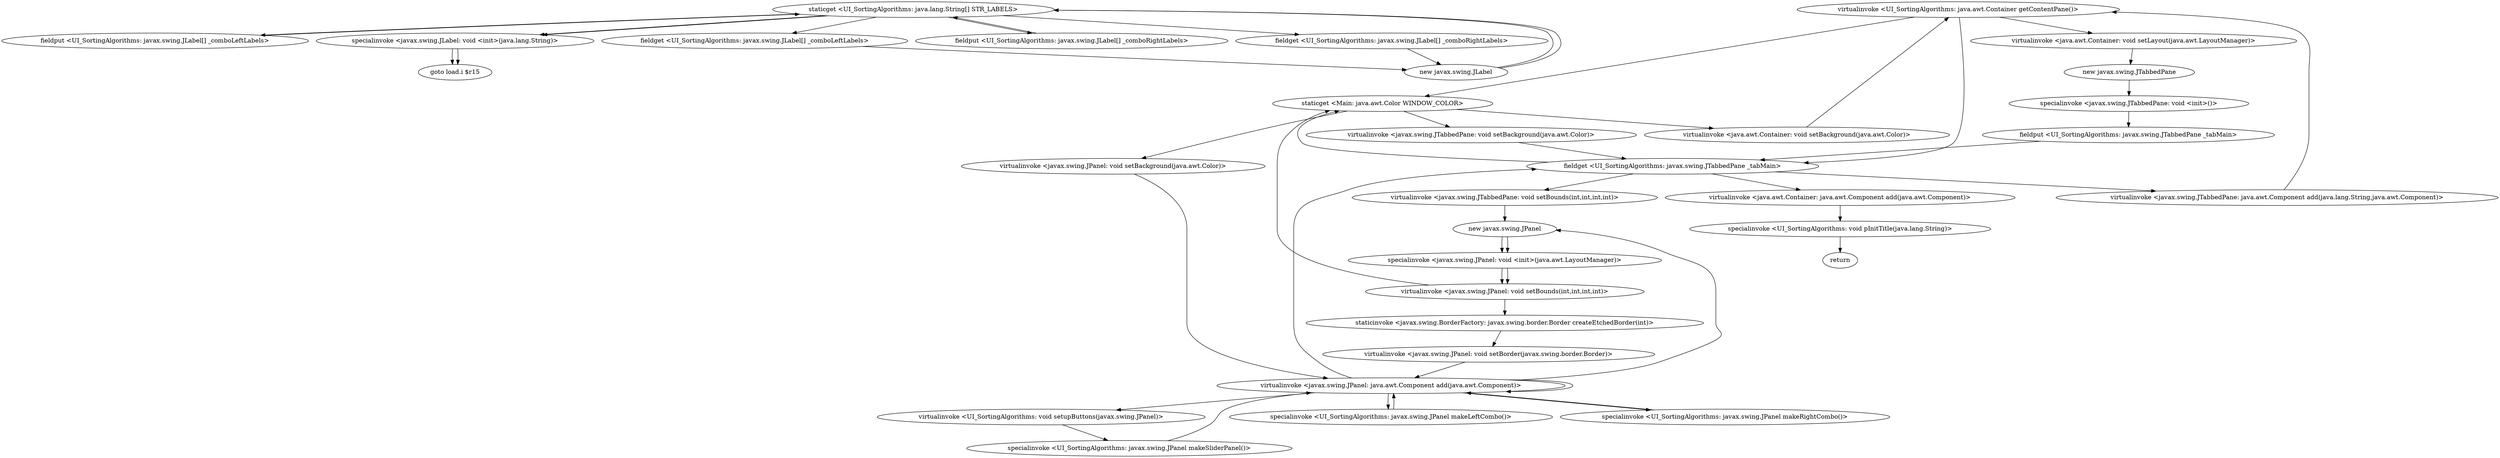 digraph "" {
"staticget <UI_SortingAlgorithms: java.lang.String[] STR_LABELS>";
 "staticget <UI_SortingAlgorithms: java.lang.String[] STR_LABELS>"->"fieldput <UI_SortingAlgorithms: javax.swing.JLabel[] _comboLeftLabels>";
 "fieldput <UI_SortingAlgorithms: javax.swing.JLabel[] _comboLeftLabels>"->"staticget <UI_SortingAlgorithms: java.lang.String[] STR_LABELS>";
 "staticget <UI_SortingAlgorithms: java.lang.String[] STR_LABELS>"->"fieldget <UI_SortingAlgorithms: javax.swing.JLabel[] _comboLeftLabels>";
 "fieldget <UI_SortingAlgorithms: javax.swing.JLabel[] _comboLeftLabels>"->"new javax.swing.JLabel";
 "new javax.swing.JLabel"->"staticget <UI_SortingAlgorithms: java.lang.String[] STR_LABELS>";
 "staticget <UI_SortingAlgorithms: java.lang.String[] STR_LABELS>"->"specialinvoke <javax.swing.JLabel: void <init>(java.lang.String)>";
 "specialinvoke <javax.swing.JLabel: void <init>(java.lang.String)>"->"goto load.i $r15";
"staticget <UI_SortingAlgorithms: java.lang.String[] STR_LABELS>";
 "staticget <UI_SortingAlgorithms: java.lang.String[] STR_LABELS>"->"fieldput <UI_SortingAlgorithms: javax.swing.JLabel[] _comboRightLabels>";
 "fieldput <UI_SortingAlgorithms: javax.swing.JLabel[] _comboRightLabels>"->"staticget <UI_SortingAlgorithms: java.lang.String[] STR_LABELS>";
 "staticget <UI_SortingAlgorithms: java.lang.String[] STR_LABELS>"->"fieldget <UI_SortingAlgorithms: javax.swing.JLabel[] _comboRightLabels>";
 "fieldget <UI_SortingAlgorithms: javax.swing.JLabel[] _comboRightLabels>"->"new javax.swing.JLabel";
 "new javax.swing.JLabel"->"staticget <UI_SortingAlgorithms: java.lang.String[] STR_LABELS>";
 "staticget <UI_SortingAlgorithms: java.lang.String[] STR_LABELS>"->"specialinvoke <javax.swing.JLabel: void <init>(java.lang.String)>";
 "specialinvoke <javax.swing.JLabel: void <init>(java.lang.String)>"->"goto load.i $r15";
"virtualinvoke <UI_SortingAlgorithms: java.awt.Container getContentPane()>";
 "virtualinvoke <UI_SortingAlgorithms: java.awt.Container getContentPane()>"->"staticget <Main: java.awt.Color WINDOW_COLOR>";
 "staticget <Main: java.awt.Color WINDOW_COLOR>"->"virtualinvoke <java.awt.Container: void setBackground(java.awt.Color)>";
 "virtualinvoke <java.awt.Container: void setBackground(java.awt.Color)>"->"virtualinvoke <UI_SortingAlgorithms: java.awt.Container getContentPane()>";
 "virtualinvoke <UI_SortingAlgorithms: java.awt.Container getContentPane()>"->"virtualinvoke <java.awt.Container: void setLayout(java.awt.LayoutManager)>";
 "virtualinvoke <java.awt.Container: void setLayout(java.awt.LayoutManager)>"->"new javax.swing.JTabbedPane";
 "new javax.swing.JTabbedPane"->"specialinvoke <javax.swing.JTabbedPane: void <init>()>";
 "specialinvoke <javax.swing.JTabbedPane: void <init>()>"->"fieldput <UI_SortingAlgorithms: javax.swing.JTabbedPane _tabMain>";
 "fieldput <UI_SortingAlgorithms: javax.swing.JTabbedPane _tabMain>"->"fieldget <UI_SortingAlgorithms: javax.swing.JTabbedPane _tabMain>";
 "fieldget <UI_SortingAlgorithms: javax.swing.JTabbedPane _tabMain>"->"staticget <Main: java.awt.Color WINDOW_COLOR>";
 "staticget <Main: java.awt.Color WINDOW_COLOR>"->"virtualinvoke <javax.swing.JTabbedPane: void setBackground(java.awt.Color)>";
 "virtualinvoke <javax.swing.JTabbedPane: void setBackground(java.awt.Color)>"->"fieldget <UI_SortingAlgorithms: javax.swing.JTabbedPane _tabMain>";
 "fieldget <UI_SortingAlgorithms: javax.swing.JTabbedPane _tabMain>"->"virtualinvoke <javax.swing.JTabbedPane: void setBounds(int,int,int,int)>";
 "virtualinvoke <javax.swing.JTabbedPane: void setBounds(int,int,int,int)>"->"new javax.swing.JPanel";
 "new javax.swing.JPanel"->"specialinvoke <javax.swing.JPanel: void <init>(java.awt.LayoutManager)>";
 "specialinvoke <javax.swing.JPanel: void <init>(java.awt.LayoutManager)>"->"virtualinvoke <javax.swing.JPanel: void setBounds(int,int,int,int)>";
 "virtualinvoke <javax.swing.JPanel: void setBounds(int,int,int,int)>"->"staticget <Main: java.awt.Color WINDOW_COLOR>";
 "staticget <Main: java.awt.Color WINDOW_COLOR>"->"virtualinvoke <javax.swing.JPanel: void setBackground(java.awt.Color)>";
 "virtualinvoke <javax.swing.JPanel: void setBackground(java.awt.Color)>"->"virtualinvoke <javax.swing.JPanel: java.awt.Component add(java.awt.Component)>";
 "virtualinvoke <javax.swing.JPanel: java.awt.Component add(java.awt.Component)>"->"virtualinvoke <javax.swing.JPanel: java.awt.Component add(java.awt.Component)>";
 "virtualinvoke <javax.swing.JPanel: java.awt.Component add(java.awt.Component)>"->"virtualinvoke <UI_SortingAlgorithms: void setupButtons(javax.swing.JPanel)>";
 "virtualinvoke <UI_SortingAlgorithms: void setupButtons(javax.swing.JPanel)>"->"specialinvoke <UI_SortingAlgorithms: javax.swing.JPanel makeSliderPanel()>";
 "specialinvoke <UI_SortingAlgorithms: javax.swing.JPanel makeSliderPanel()>"->"virtualinvoke <javax.swing.JPanel: java.awt.Component add(java.awt.Component)>";
 "virtualinvoke <javax.swing.JPanel: java.awt.Component add(java.awt.Component)>"->"specialinvoke <UI_SortingAlgorithms: javax.swing.JPanel makeLeftCombo()>";
 "specialinvoke <UI_SortingAlgorithms: javax.swing.JPanel makeLeftCombo()>"->"virtualinvoke <javax.swing.JPanel: java.awt.Component add(java.awt.Component)>";
 "virtualinvoke <javax.swing.JPanel: java.awt.Component add(java.awt.Component)>"->"specialinvoke <UI_SortingAlgorithms: javax.swing.JPanel makeRightCombo()>";
 "specialinvoke <UI_SortingAlgorithms: javax.swing.JPanel makeRightCombo()>"->"virtualinvoke <javax.swing.JPanel: java.awt.Component add(java.awt.Component)>";
 "virtualinvoke <javax.swing.JPanel: java.awt.Component add(java.awt.Component)>"->"new javax.swing.JPanel";
 "new javax.swing.JPanel"->"specialinvoke <javax.swing.JPanel: void <init>(java.awt.LayoutManager)>";
 "specialinvoke <javax.swing.JPanel: void <init>(java.awt.LayoutManager)>"->"virtualinvoke <javax.swing.JPanel: void setBounds(int,int,int,int)>";
 "virtualinvoke <javax.swing.JPanel: void setBounds(int,int,int,int)>"->"staticinvoke <javax.swing.BorderFactory: javax.swing.border.Border createEtchedBorder(int)>";
 "staticinvoke <javax.swing.BorderFactory: javax.swing.border.Border createEtchedBorder(int)>"->"virtualinvoke <javax.swing.JPanel: void setBorder(javax.swing.border.Border)>";
 "virtualinvoke <javax.swing.JPanel: void setBorder(javax.swing.border.Border)>"->"virtualinvoke <javax.swing.JPanel: java.awt.Component add(java.awt.Component)>";
 "virtualinvoke <javax.swing.JPanel: java.awt.Component add(java.awt.Component)>"->"fieldget <UI_SortingAlgorithms: javax.swing.JTabbedPane _tabMain>";
 "fieldget <UI_SortingAlgorithms: javax.swing.JTabbedPane _tabMain>"->"virtualinvoke <javax.swing.JTabbedPane: java.awt.Component add(java.lang.String,java.awt.Component)>";
 "virtualinvoke <javax.swing.JTabbedPane: java.awt.Component add(java.lang.String,java.awt.Component)>"->"virtualinvoke <UI_SortingAlgorithms: java.awt.Container getContentPane()>";
 "virtualinvoke <UI_SortingAlgorithms: java.awt.Container getContentPane()>"->"fieldget <UI_SortingAlgorithms: javax.swing.JTabbedPane _tabMain>";
 "fieldget <UI_SortingAlgorithms: javax.swing.JTabbedPane _tabMain>"->"virtualinvoke <java.awt.Container: java.awt.Component add(java.awt.Component)>";
 "virtualinvoke <java.awt.Container: java.awt.Component add(java.awt.Component)>"->"specialinvoke <UI_SortingAlgorithms: void pInitTitle(java.lang.String)>";
 "specialinvoke <UI_SortingAlgorithms: void pInitTitle(java.lang.String)>"->"return";
}
